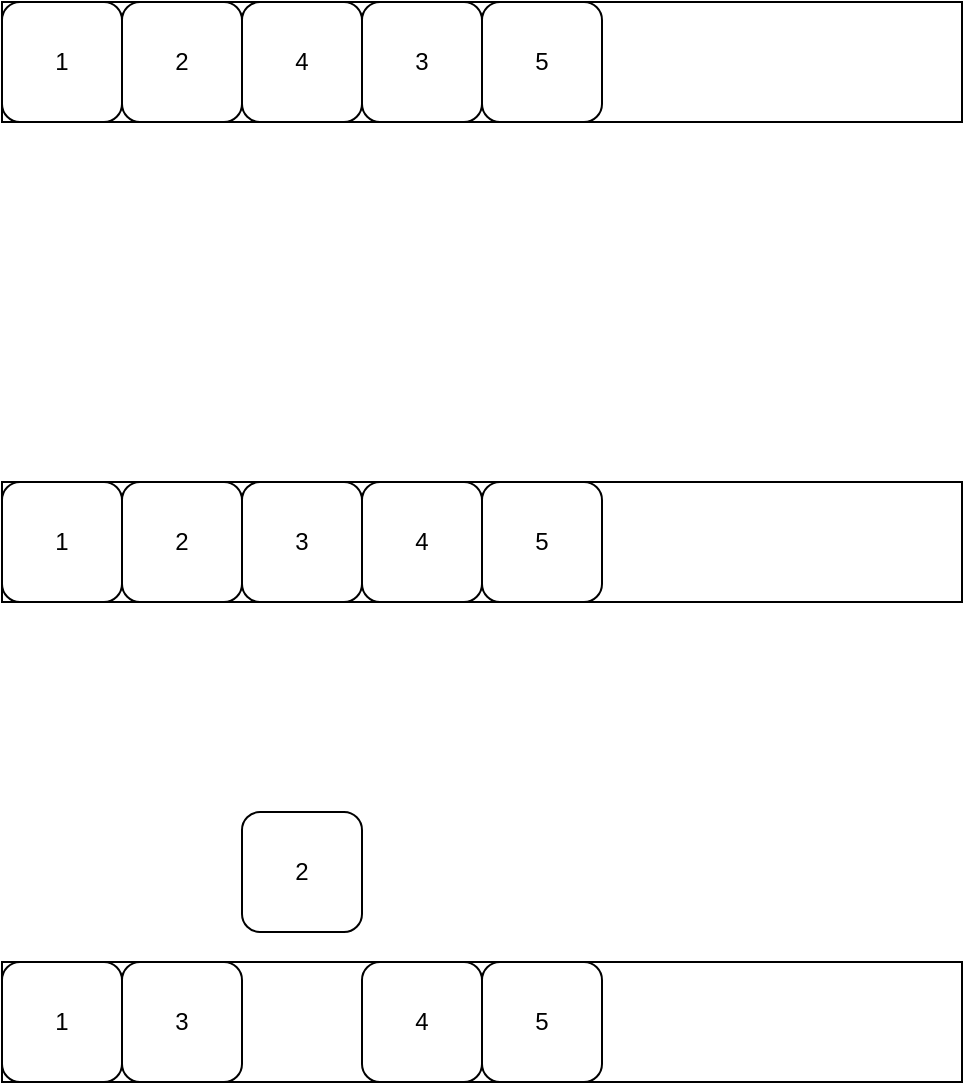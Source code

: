 <mxfile version="21.6.2" type="device">
  <diagram id="C5RBs43oDa-KdzZeNtuy" name="Page-1">
    <mxGraphModel dx="1050" dy="581" grid="1" gridSize="10" guides="1" tooltips="1" connect="1" arrows="1" fold="1" page="1" pageScale="1" pageWidth="827" pageHeight="1169" math="0" shadow="0">
      <root>
        <mxCell id="WIyWlLk6GJQsqaUBKTNV-0" />
        <mxCell id="WIyWlLk6GJQsqaUBKTNV-1" parent="WIyWlLk6GJQsqaUBKTNV-0" />
        <mxCell id="aOkk-NtaV6RdPrOmla6O-0" value="" style="rounded=0;whiteSpace=wrap;html=1;" parent="WIyWlLk6GJQsqaUBKTNV-1" vertex="1">
          <mxGeometry x="80" y="120" width="480" height="60" as="geometry" />
        </mxCell>
        <mxCell id="aOkk-NtaV6RdPrOmla6O-2" value="1" style="rounded=1;whiteSpace=wrap;html=1;" parent="WIyWlLk6GJQsqaUBKTNV-1" vertex="1">
          <mxGeometry x="80" y="120" width="60" height="60" as="geometry" />
        </mxCell>
        <mxCell id="aOkk-NtaV6RdPrOmla6O-3" value="2" style="rounded=1;whiteSpace=wrap;html=1;" parent="WIyWlLk6GJQsqaUBKTNV-1" vertex="1">
          <mxGeometry x="140" y="120" width="60" height="60" as="geometry" />
        </mxCell>
        <mxCell id="aOkk-NtaV6RdPrOmla6O-4" value="3" style="rounded=1;whiteSpace=wrap;html=1;" parent="WIyWlLk6GJQsqaUBKTNV-1" vertex="1">
          <mxGeometry x="260" y="120" width="60" height="60" as="geometry" />
        </mxCell>
        <mxCell id="QWiEtez_0Oxuyw9gHLqD-0" value="4" style="rounded=1;whiteSpace=wrap;html=1;" parent="WIyWlLk6GJQsqaUBKTNV-1" vertex="1">
          <mxGeometry x="200" y="120" width="60" height="60" as="geometry" />
        </mxCell>
        <mxCell id="QWiEtez_0Oxuyw9gHLqD-1" value="5" style="rounded=1;whiteSpace=wrap;html=1;" parent="WIyWlLk6GJQsqaUBKTNV-1" vertex="1">
          <mxGeometry x="320" y="120" width="60" height="60" as="geometry" />
        </mxCell>
        <mxCell id="QWiEtez_0Oxuyw9gHLqD-2" value="" style="rounded=0;whiteSpace=wrap;html=1;" parent="WIyWlLk6GJQsqaUBKTNV-1" vertex="1">
          <mxGeometry x="80" y="360" width="480" height="60" as="geometry" />
        </mxCell>
        <mxCell id="QWiEtez_0Oxuyw9gHLqD-3" value="1" style="rounded=1;whiteSpace=wrap;html=1;" parent="WIyWlLk6GJQsqaUBKTNV-1" vertex="1">
          <mxGeometry x="80" y="360" width="60" height="60" as="geometry" />
        </mxCell>
        <mxCell id="QWiEtez_0Oxuyw9gHLqD-4" value="2" style="rounded=1;whiteSpace=wrap;html=1;" parent="WIyWlLk6GJQsqaUBKTNV-1" vertex="1">
          <mxGeometry x="140" y="360" width="60" height="60" as="geometry" />
        </mxCell>
        <mxCell id="QWiEtez_0Oxuyw9gHLqD-5" value="3" style="rounded=1;whiteSpace=wrap;html=1;" parent="WIyWlLk6GJQsqaUBKTNV-1" vertex="1">
          <mxGeometry x="200" y="360" width="60" height="60" as="geometry" />
        </mxCell>
        <mxCell id="QWiEtez_0Oxuyw9gHLqD-6" value="4" style="rounded=1;whiteSpace=wrap;html=1;" parent="WIyWlLk6GJQsqaUBKTNV-1" vertex="1">
          <mxGeometry x="260" y="360" width="60" height="60" as="geometry" />
        </mxCell>
        <mxCell id="QWiEtez_0Oxuyw9gHLqD-7" value="5" style="rounded=1;whiteSpace=wrap;html=1;" parent="WIyWlLk6GJQsqaUBKTNV-1" vertex="1">
          <mxGeometry x="320" y="360" width="60" height="60" as="geometry" />
        </mxCell>
        <mxCell id="QWiEtez_0Oxuyw9gHLqD-8" value="" style="rounded=0;whiteSpace=wrap;html=1;" parent="WIyWlLk6GJQsqaUBKTNV-1" vertex="1">
          <mxGeometry x="80" y="600" width="480" height="60" as="geometry" />
        </mxCell>
        <mxCell id="QWiEtez_0Oxuyw9gHLqD-9" value="1" style="rounded=1;whiteSpace=wrap;html=1;" parent="WIyWlLk6GJQsqaUBKTNV-1" vertex="1">
          <mxGeometry x="80" y="600" width="60" height="60" as="geometry" />
        </mxCell>
        <mxCell id="QWiEtez_0Oxuyw9gHLqD-10" value="2" style="rounded=1;whiteSpace=wrap;html=1;" parent="WIyWlLk6GJQsqaUBKTNV-1" vertex="1">
          <mxGeometry x="200" y="525" width="60" height="60" as="geometry" />
        </mxCell>
        <mxCell id="QWiEtez_0Oxuyw9gHLqD-11" value="3" style="rounded=1;whiteSpace=wrap;html=1;" parent="WIyWlLk6GJQsqaUBKTNV-1" vertex="1">
          <mxGeometry x="140" y="600" width="60" height="60" as="geometry" />
        </mxCell>
        <mxCell id="QWiEtez_0Oxuyw9gHLqD-12" value="4" style="rounded=1;whiteSpace=wrap;html=1;" parent="WIyWlLk6GJQsqaUBKTNV-1" vertex="1">
          <mxGeometry x="260" y="600" width="60" height="60" as="geometry" />
        </mxCell>
        <mxCell id="QWiEtez_0Oxuyw9gHLqD-13" value="5" style="rounded=1;whiteSpace=wrap;html=1;" parent="WIyWlLk6GJQsqaUBKTNV-1" vertex="1">
          <mxGeometry x="320" y="600" width="60" height="60" as="geometry" />
        </mxCell>
      </root>
    </mxGraphModel>
  </diagram>
</mxfile>
